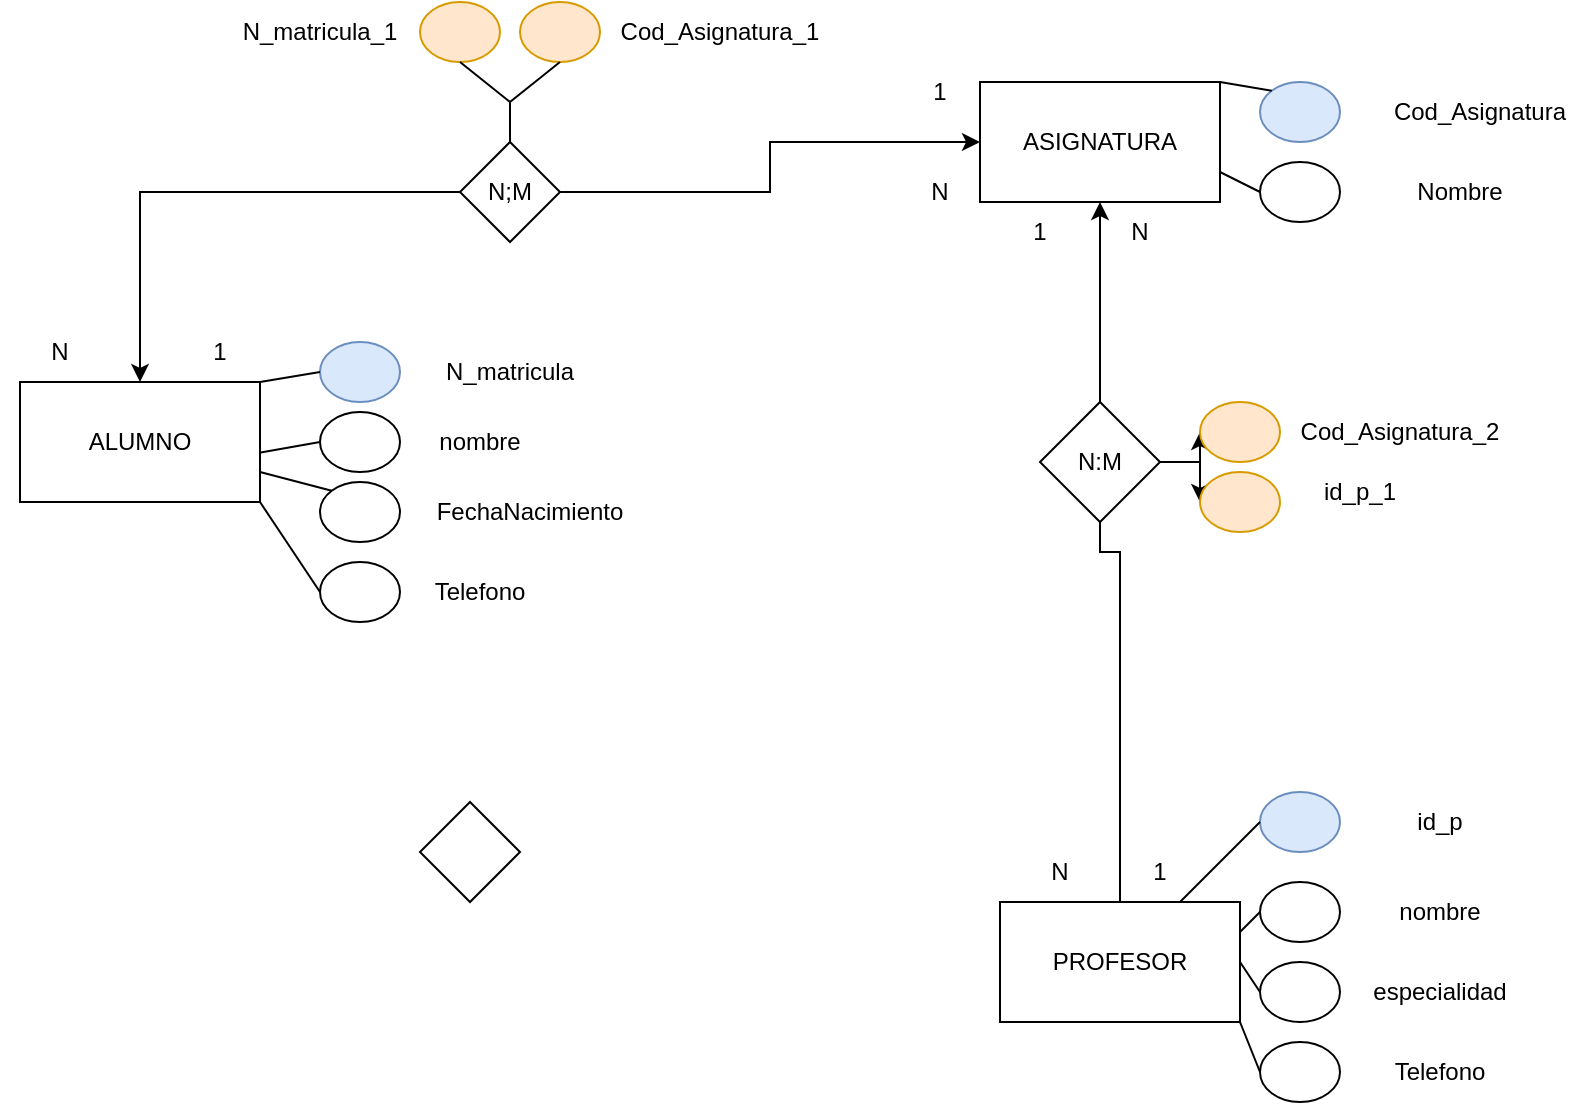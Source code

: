 <mxfile version="21.1.8" type="github">
  <diagram name="Página-1" id="rTqkzJXF_m19JA-Yj2oA">
    <mxGraphModel dx="1434" dy="764" grid="1" gridSize="10" guides="1" tooltips="1" connect="1" arrows="1" fold="1" page="1" pageScale="1" pageWidth="827" pageHeight="1169" math="0" shadow="0">
      <root>
        <mxCell id="0" />
        <mxCell id="1" parent="0" />
        <mxCell id="D4sKlb71vW9CPGGV01LX-1" value="&lt;font style=&quot;vertical-align: inherit;&quot;&gt;&lt;font style=&quot;vertical-align: inherit;&quot;&gt;ASIGNATURA&lt;/font&gt;&lt;/font&gt;" style="rounded=0;whiteSpace=wrap;html=1;" parent="1" vertex="1">
          <mxGeometry x="520" y="40" width="120" height="60" as="geometry" />
        </mxCell>
        <mxCell id="D4sKlb71vW9CPGGV01LX-2" value="&lt;font style=&quot;vertical-align: inherit;&quot;&gt;&lt;font style=&quot;vertical-align: inherit;&quot;&gt;ALUMNO&lt;/font&gt;&lt;/font&gt;" style="rounded=0;whiteSpace=wrap;html=1;" parent="1" vertex="1">
          <mxGeometry x="40" y="190" width="120" height="60" as="geometry" />
        </mxCell>
        <mxCell id="bykPYJzqHaIN1URw1rTb-26" style="edgeStyle=orthogonalEdgeStyle;rounded=0;orthogonalLoop=1;jettySize=auto;html=1;entryX=0.5;entryY=1;entryDx=0;entryDy=0;" edge="1" parent="1" source="D4sKlb71vW9CPGGV01LX-3" target="D4sKlb71vW9CPGGV01LX-1">
          <mxGeometry relative="1" as="geometry" />
        </mxCell>
        <mxCell id="D4sKlb71vW9CPGGV01LX-3" value="&lt;font style=&quot;vertical-align: inherit;&quot;&gt;&lt;font style=&quot;vertical-align: inherit;&quot;&gt;PROFESOR&lt;br&gt;&lt;/font&gt;&lt;/font&gt;" style="rounded=0;whiteSpace=wrap;html=1;" parent="1" vertex="1">
          <mxGeometry x="530" y="450" width="120" height="60" as="geometry" />
        </mxCell>
        <mxCell id="D4sKlb71vW9CPGGV01LX-4" value="" style="rhombus;whiteSpace=wrap;html=1;" parent="1" vertex="1">
          <mxGeometry x="240" y="400" width="50" height="50" as="geometry" />
        </mxCell>
        <mxCell id="D4sKlb71vW9CPGGV01LX-6" value="" style="ellipse;whiteSpace=wrap;html=1;fillColor=#dae8fc;strokeColor=#6c8ebf;" parent="1" vertex="1">
          <mxGeometry x="190" y="170" width="40" height="30" as="geometry" />
        </mxCell>
        <mxCell id="D4sKlb71vW9CPGGV01LX-7" value="" style="ellipse;whiteSpace=wrap;html=1;fillStyle=solid;" parent="1" vertex="1">
          <mxGeometry x="190" y="205" width="40" height="30" as="geometry" />
        </mxCell>
        <mxCell id="D4sKlb71vW9CPGGV01LX-8" value="" style="ellipse;whiteSpace=wrap;html=1;" parent="1" vertex="1">
          <mxGeometry x="190" y="240" width="40" height="30" as="geometry" />
        </mxCell>
        <mxCell id="D4sKlb71vW9CPGGV01LX-9" value="" style="ellipse;whiteSpace=wrap;html=1;" parent="1" vertex="1">
          <mxGeometry x="190" y="280" width="40" height="30" as="geometry" />
        </mxCell>
        <mxCell id="D4sKlb71vW9CPGGV01LX-10" value="&lt;font style=&quot;vertical-align: inherit;&quot;&gt;&lt;font style=&quot;vertical-align: inherit;&quot;&gt;N_matricula_1&lt;/font&gt;&lt;/font&gt;" style="text;html=1;strokeColor=none;fillColor=none;align=center;verticalAlign=middle;whiteSpace=wrap;rounded=0;" parent="1" vertex="1">
          <mxGeometry x="160" width="60" height="30" as="geometry" />
        </mxCell>
        <mxCell id="D4sKlb71vW9CPGGV01LX-11" value="&lt;font style=&quot;vertical-align: inherit;&quot;&gt;&lt;font style=&quot;vertical-align: inherit;&quot;&gt;nombre&lt;/font&gt;&lt;/font&gt;" style="text;html=1;strokeColor=none;fillColor=none;align=center;verticalAlign=middle;whiteSpace=wrap;rounded=0;" parent="1" vertex="1">
          <mxGeometry x="240" y="205" width="60" height="30" as="geometry" />
        </mxCell>
        <mxCell id="D4sKlb71vW9CPGGV01LX-12" value="&lt;font style=&quot;vertical-align: inherit;&quot;&gt;&lt;font style=&quot;vertical-align: inherit;&quot;&gt;FechaNacimiento&lt;/font&gt;&lt;/font&gt;" style="text;html=1;strokeColor=none;fillColor=none;align=center;verticalAlign=middle;whiteSpace=wrap;rounded=0;" parent="1" vertex="1">
          <mxGeometry x="240" y="240" width="110" height="30" as="geometry" />
        </mxCell>
        <mxCell id="D4sKlb71vW9CPGGV01LX-13" value="&lt;font style=&quot;vertical-align: inherit;&quot;&gt;&lt;font style=&quot;vertical-align: inherit;&quot;&gt;Telefono&lt;/font&gt;&lt;/font&gt;" style="text;html=1;strokeColor=none;fillColor=none;align=center;verticalAlign=middle;whiteSpace=wrap;rounded=0;" parent="1" vertex="1">
          <mxGeometry x="240" y="280" width="60" height="30" as="geometry" />
        </mxCell>
        <mxCell id="D4sKlb71vW9CPGGV01LX-14" value="" style="ellipse;whiteSpace=wrap;html=1;fillColor=#dae8fc;strokeColor=#6c8ebf;" parent="1" vertex="1">
          <mxGeometry x="660" y="40" width="40" height="30" as="geometry" />
        </mxCell>
        <mxCell id="D4sKlb71vW9CPGGV01LX-15" value="" style="ellipse;whiteSpace=wrap;html=1;" parent="1" vertex="1">
          <mxGeometry x="660" y="80" width="40" height="30" as="geometry" />
        </mxCell>
        <mxCell id="D4sKlb71vW9CPGGV01LX-16" value="&lt;font style=&quot;vertical-align: inherit;&quot;&gt;&lt;font style=&quot;vertical-align: inherit;&quot;&gt;Cod_Asignatura_2&lt;/font&gt;&lt;/font&gt;" style="text;html=1;strokeColor=none;fillColor=none;align=center;verticalAlign=middle;whiteSpace=wrap;rounded=0;" parent="1" vertex="1">
          <mxGeometry x="680" y="200" width="100" height="30" as="geometry" />
        </mxCell>
        <mxCell id="D4sKlb71vW9CPGGV01LX-17" value="&lt;font style=&quot;vertical-align: inherit;&quot;&gt;&lt;font style=&quot;vertical-align: inherit;&quot;&gt;Nombre&lt;/font&gt;&lt;/font&gt;" style="text;html=1;strokeColor=none;fillColor=none;align=center;verticalAlign=middle;whiteSpace=wrap;rounded=0;" parent="1" vertex="1">
          <mxGeometry x="730" y="80" width="60" height="30" as="geometry" />
        </mxCell>
        <mxCell id="D4sKlb71vW9CPGGV01LX-19" value="&lt;font style=&quot;vertical-align: inherit;&quot;&gt;&lt;font style=&quot;vertical-align: inherit;&quot;&gt;id_p&lt;/font&gt;&lt;/font&gt;" style="text;html=1;strokeColor=none;fillColor=none;align=center;verticalAlign=middle;whiteSpace=wrap;rounded=0;" parent="1" vertex="1">
          <mxGeometry x="720" y="395" width="60" height="30" as="geometry" />
        </mxCell>
        <mxCell id="D4sKlb71vW9CPGGV01LX-20" value="&lt;font style=&quot;vertical-align: inherit;&quot;&gt;&lt;font style=&quot;vertical-align: inherit;&quot;&gt;nombre&lt;/font&gt;&lt;/font&gt;" style="text;html=1;strokeColor=none;fillColor=none;align=center;verticalAlign=middle;whiteSpace=wrap;rounded=0;" parent="1" vertex="1">
          <mxGeometry x="720" y="440" width="60" height="30" as="geometry" />
        </mxCell>
        <mxCell id="D4sKlb71vW9CPGGV01LX-21" value="&lt;font style=&quot;vertical-align: inherit;&quot;&gt;&lt;font style=&quot;vertical-align: inherit;&quot;&gt;especialidad&lt;/font&gt;&lt;/font&gt;" style="text;html=1;strokeColor=none;fillColor=none;align=center;verticalAlign=middle;whiteSpace=wrap;rounded=0;" parent="1" vertex="1">
          <mxGeometry x="720" y="480" width="60" height="30" as="geometry" />
        </mxCell>
        <mxCell id="D4sKlb71vW9CPGGV01LX-22" value="&lt;font style=&quot;vertical-align: inherit;&quot;&gt;&lt;font style=&quot;vertical-align: inherit;&quot;&gt;Telefono&lt;/font&gt;&lt;/font&gt;" style="text;html=1;strokeColor=none;fillColor=none;align=center;verticalAlign=middle;whiteSpace=wrap;rounded=0;" parent="1" vertex="1">
          <mxGeometry x="720" y="520" width="60" height="30" as="geometry" />
        </mxCell>
        <mxCell id="D4sKlb71vW9CPGGV01LX-23" value="" style="ellipse;whiteSpace=wrap;html=1;fillColor=#dae8fc;strokeColor=#6c8ebf;" parent="1" vertex="1">
          <mxGeometry x="660" y="395" width="40" height="30" as="geometry" />
        </mxCell>
        <mxCell id="D4sKlb71vW9CPGGV01LX-24" value="" style="ellipse;whiteSpace=wrap;html=1;" parent="1" vertex="1">
          <mxGeometry x="660" y="440" width="40" height="30" as="geometry" />
        </mxCell>
        <mxCell id="D4sKlb71vW9CPGGV01LX-25" value="" style="ellipse;whiteSpace=wrap;html=1;" parent="1" vertex="1">
          <mxGeometry x="660" y="480" width="40" height="30" as="geometry" />
        </mxCell>
        <mxCell id="D4sKlb71vW9CPGGV01LX-26" value="" style="ellipse;whiteSpace=wrap;html=1;" parent="1" vertex="1">
          <mxGeometry x="660" y="520" width="40" height="30" as="geometry" />
        </mxCell>
        <mxCell id="D4sKlb71vW9CPGGV01LX-27" value="" style="endArrow=none;html=1;rounded=0;exitX=0.75;exitY=0;exitDx=0;exitDy=0;entryX=0;entryY=0.5;entryDx=0;entryDy=0;" parent="1" source="D4sKlb71vW9CPGGV01LX-3" target="D4sKlb71vW9CPGGV01LX-23" edge="1">
          <mxGeometry width="50" height="50" relative="1" as="geometry">
            <mxPoint x="390" y="400" as="sourcePoint" />
            <mxPoint x="440" y="350" as="targetPoint" />
          </mxGeometry>
        </mxCell>
        <mxCell id="D4sKlb71vW9CPGGV01LX-28" value="" style="endArrow=none;html=1;rounded=0;entryX=0;entryY=0.5;entryDx=0;entryDy=0;exitX=1;exitY=0.25;exitDx=0;exitDy=0;" parent="1" source="D4sKlb71vW9CPGGV01LX-3" target="D4sKlb71vW9CPGGV01LX-24" edge="1">
          <mxGeometry width="50" height="50" relative="1" as="geometry">
            <mxPoint x="640" y="470" as="sourcePoint" />
            <mxPoint x="670" y="420" as="targetPoint" />
          </mxGeometry>
        </mxCell>
        <mxCell id="D4sKlb71vW9CPGGV01LX-29" value="" style="endArrow=none;html=1;rounded=0;exitX=1;exitY=0.5;exitDx=0;exitDy=0;entryX=0;entryY=0.5;entryDx=0;entryDy=0;" parent="1" source="D4sKlb71vW9CPGGV01LX-3" target="D4sKlb71vW9CPGGV01LX-25" edge="1">
          <mxGeometry width="50" height="50" relative="1" as="geometry">
            <mxPoint x="640" y="470" as="sourcePoint" />
            <mxPoint x="680" y="430" as="targetPoint" />
          </mxGeometry>
        </mxCell>
        <mxCell id="D4sKlb71vW9CPGGV01LX-30" value="" style="endArrow=none;html=1;rounded=0;exitX=1;exitY=1;exitDx=0;exitDy=0;entryX=0;entryY=0.5;entryDx=0;entryDy=0;" parent="1" source="D4sKlb71vW9CPGGV01LX-3" target="D4sKlb71vW9CPGGV01LX-26" edge="1">
          <mxGeometry width="50" height="50" relative="1" as="geometry">
            <mxPoint x="650" y="480" as="sourcePoint" />
            <mxPoint x="690" y="440" as="targetPoint" />
          </mxGeometry>
        </mxCell>
        <mxCell id="D4sKlb71vW9CPGGV01LX-31" value="" style="endArrow=none;html=1;rounded=0;exitX=1;exitY=0;exitDx=0;exitDy=0;entryX=0;entryY=0;entryDx=0;entryDy=0;" parent="1" source="D4sKlb71vW9CPGGV01LX-1" target="D4sKlb71vW9CPGGV01LX-14" edge="1">
          <mxGeometry width="50" height="50" relative="1" as="geometry">
            <mxPoint x="640" y="50" as="sourcePoint" />
            <mxPoint x="690" as="targetPoint" />
          </mxGeometry>
        </mxCell>
        <mxCell id="D4sKlb71vW9CPGGV01LX-32" value="" style="endArrow=none;html=1;rounded=0;entryX=0;entryY=0.5;entryDx=0;entryDy=0;exitX=1;exitY=0.75;exitDx=0;exitDy=0;" parent="1" source="D4sKlb71vW9CPGGV01LX-1" target="D4sKlb71vW9CPGGV01LX-15" edge="1">
          <mxGeometry width="50" height="50" relative="1" as="geometry">
            <mxPoint x="640" y="100" as="sourcePoint" />
            <mxPoint x="690" y="50" as="targetPoint" />
          </mxGeometry>
        </mxCell>
        <mxCell id="D4sKlb71vW9CPGGV01LX-33" value="" style="endArrow=none;html=1;rounded=0;entryX=0;entryY=0.5;entryDx=0;entryDy=0;exitX=0.997;exitY=0.589;exitDx=0;exitDy=0;exitPerimeter=0;" parent="1" source="D4sKlb71vW9CPGGV01LX-2" target="D4sKlb71vW9CPGGV01LX-7" edge="1">
          <mxGeometry width="50" height="50" relative="1" as="geometry">
            <mxPoint x="160" y="240" as="sourcePoint" />
            <mxPoint x="210" y="190" as="targetPoint" />
          </mxGeometry>
        </mxCell>
        <mxCell id="D4sKlb71vW9CPGGV01LX-34" value="" style="endArrow=none;html=1;rounded=0;entryX=0;entryY=0.5;entryDx=0;entryDy=0;exitX=1;exitY=0;exitDx=0;exitDy=0;" parent="1" source="D4sKlb71vW9CPGGV01LX-2" target="D4sKlb71vW9CPGGV01LX-6" edge="1">
          <mxGeometry width="50" height="50" relative="1" as="geometry">
            <mxPoint x="160" y="190" as="sourcePoint" />
            <mxPoint x="190" y="185" as="targetPoint" />
          </mxGeometry>
        </mxCell>
        <mxCell id="D4sKlb71vW9CPGGV01LX-35" value="" style="endArrow=none;html=1;rounded=0;entryX=0;entryY=0;entryDx=0;entryDy=0;exitX=0.997;exitY=0.589;exitDx=0;exitDy=0;exitPerimeter=0;" parent="1" target="D4sKlb71vW9CPGGV01LX-8" edge="1">
          <mxGeometry width="50" height="50" relative="1" as="geometry">
            <mxPoint x="160" y="235" as="sourcePoint" />
            <mxPoint x="190" y="230" as="targetPoint" />
          </mxGeometry>
        </mxCell>
        <mxCell id="D4sKlb71vW9CPGGV01LX-36" value="" style="endArrow=none;html=1;rounded=0;entryX=0;entryY=0.5;entryDx=0;entryDy=0;exitX=1;exitY=1;exitDx=0;exitDy=0;" parent="1" source="D4sKlb71vW9CPGGV01LX-2" target="D4sKlb71vW9CPGGV01LX-9" edge="1">
          <mxGeometry width="50" height="50" relative="1" as="geometry">
            <mxPoint x="160" y="245" as="sourcePoint" />
            <mxPoint x="190" y="240" as="targetPoint" />
          </mxGeometry>
        </mxCell>
        <mxCell id="bykPYJzqHaIN1URw1rTb-2" value="1" style="text;html=1;strokeColor=none;fillColor=none;align=center;verticalAlign=middle;whiteSpace=wrap;rounded=0;" vertex="1" parent="1">
          <mxGeometry x="110" y="160" width="60" height="30" as="geometry" />
        </mxCell>
        <mxCell id="bykPYJzqHaIN1URw1rTb-5" value="N" style="text;html=1;strokeColor=none;fillColor=none;align=center;verticalAlign=middle;whiteSpace=wrap;rounded=0;" vertex="1" parent="1">
          <mxGeometry x="470" y="80" width="60" height="30" as="geometry" />
        </mxCell>
        <mxCell id="bykPYJzqHaIN1URw1rTb-6" value="1" style="text;html=1;strokeColor=none;fillColor=none;align=center;verticalAlign=middle;whiteSpace=wrap;rounded=0;" vertex="1" parent="1">
          <mxGeometry x="470" y="30" width="60" height="30" as="geometry" />
        </mxCell>
        <mxCell id="bykPYJzqHaIN1URw1rTb-7" value="N" style="text;html=1;strokeColor=none;fillColor=none;align=center;verticalAlign=middle;whiteSpace=wrap;rounded=0;" vertex="1" parent="1">
          <mxGeometry x="30" y="160" width="60" height="30" as="geometry" />
        </mxCell>
        <mxCell id="bykPYJzqHaIN1URw1rTb-15" style="edgeStyle=orthogonalEdgeStyle;rounded=0;orthogonalLoop=1;jettySize=auto;html=1;entryX=0.5;entryY=0;entryDx=0;entryDy=0;" edge="1" parent="1" source="D4sKlb71vW9CPGGV01LX-5" target="D4sKlb71vW9CPGGV01LX-2">
          <mxGeometry relative="1" as="geometry" />
        </mxCell>
        <mxCell id="bykPYJzqHaIN1URw1rTb-16" style="edgeStyle=orthogonalEdgeStyle;rounded=0;orthogonalLoop=1;jettySize=auto;html=1;entryX=0;entryY=0.5;entryDx=0;entryDy=0;" edge="1" parent="1" source="D4sKlb71vW9CPGGV01LX-5" target="D4sKlb71vW9CPGGV01LX-1">
          <mxGeometry relative="1" as="geometry" />
        </mxCell>
        <mxCell id="D4sKlb71vW9CPGGV01LX-5" value="N;M" style="rhombus;whiteSpace=wrap;html=1;" parent="1" vertex="1">
          <mxGeometry x="260" y="70" width="50" height="50" as="geometry" />
        </mxCell>
        <mxCell id="bykPYJzqHaIN1URw1rTb-18" value="" style="ellipse;whiteSpace=wrap;html=1;fillStyle=auto;fillColor=#ffe6cc;strokeColor=#d79b00;" vertex="1" parent="1">
          <mxGeometry x="240" width="40" height="30" as="geometry" />
        </mxCell>
        <mxCell id="bykPYJzqHaIN1URw1rTb-19" value="" style="ellipse;whiteSpace=wrap;html=1;fillColor=#ffe6cc;strokeColor=#d79b00;" vertex="1" parent="1">
          <mxGeometry x="290" width="40" height="30" as="geometry" />
        </mxCell>
        <mxCell id="bykPYJzqHaIN1URw1rTb-21" value="" style="endArrow=none;html=1;rounded=0;exitX=0.5;exitY=0;exitDx=0;exitDy=0;entryX=0.5;entryY=1;entryDx=0;entryDy=0;" edge="1" parent="1" source="D4sKlb71vW9CPGGV01LX-5" target="bykPYJzqHaIN1URw1rTb-18">
          <mxGeometry width="50" height="50" relative="1" as="geometry">
            <mxPoint x="290" y="160" as="sourcePoint" />
            <mxPoint x="340" y="110" as="targetPoint" />
            <Array as="points">
              <mxPoint x="285" y="50" />
            </Array>
          </mxGeometry>
        </mxCell>
        <mxCell id="bykPYJzqHaIN1URw1rTb-22" value="" style="endArrow=none;html=1;rounded=0;exitX=0.5;exitY=0;exitDx=0;exitDy=0;entryX=0.5;entryY=1;entryDx=0;entryDy=0;" edge="1" parent="1" source="D4sKlb71vW9CPGGV01LX-5" target="bykPYJzqHaIN1URw1rTb-19">
          <mxGeometry width="50" height="50" relative="1" as="geometry">
            <mxPoint x="290" y="50" as="sourcePoint" />
            <mxPoint x="340" y="110" as="targetPoint" />
            <Array as="points">
              <mxPoint x="285" y="50" />
            </Array>
          </mxGeometry>
        </mxCell>
        <mxCell id="bykPYJzqHaIN1URw1rTb-24" value="&lt;font style=&quot;vertical-align: inherit;&quot;&gt;&lt;font style=&quot;vertical-align: inherit;&quot;&gt;N_matricula&lt;/font&gt;&lt;/font&gt;" style="text;html=1;strokeColor=none;fillColor=none;align=center;verticalAlign=middle;whiteSpace=wrap;rounded=0;" vertex="1" parent="1">
          <mxGeometry x="255" y="170" width="60" height="30" as="geometry" />
        </mxCell>
        <mxCell id="bykPYJzqHaIN1URw1rTb-25" value="&lt;font style=&quot;vertical-align: inherit;&quot;&gt;&lt;font style=&quot;vertical-align: inherit;&quot;&gt;Cod_Asignatura_1&lt;/font&gt;&lt;/font&gt;" style="text;html=1;strokeColor=none;fillColor=none;align=center;verticalAlign=middle;whiteSpace=wrap;rounded=0;" vertex="1" parent="1">
          <mxGeometry x="340" width="100" height="30" as="geometry" />
        </mxCell>
        <mxCell id="bykPYJzqHaIN1URw1rTb-35" style="edgeStyle=orthogonalEdgeStyle;rounded=0;orthogonalLoop=1;jettySize=auto;html=1;entryX=0;entryY=0.5;entryDx=0;entryDy=0;" edge="1" parent="1" source="bykPYJzqHaIN1URw1rTb-27" target="bykPYJzqHaIN1URw1rTb-32">
          <mxGeometry relative="1" as="geometry" />
        </mxCell>
        <mxCell id="bykPYJzqHaIN1URw1rTb-36" style="edgeStyle=orthogonalEdgeStyle;rounded=0;orthogonalLoop=1;jettySize=auto;html=1;" edge="1" parent="1" source="bykPYJzqHaIN1URw1rTb-27" target="bykPYJzqHaIN1URw1rTb-33">
          <mxGeometry relative="1" as="geometry" />
        </mxCell>
        <mxCell id="bykPYJzqHaIN1URw1rTb-27" value="N:M" style="rhombus;whiteSpace=wrap;html=1;" vertex="1" parent="1">
          <mxGeometry x="550" y="200" width="60" height="60" as="geometry" />
        </mxCell>
        <mxCell id="bykPYJzqHaIN1URw1rTb-28" value="1" style="text;html=1;strokeColor=none;fillColor=none;align=center;verticalAlign=middle;whiteSpace=wrap;rounded=0;" vertex="1" parent="1">
          <mxGeometry x="580" y="420" width="60" height="30" as="geometry" />
        </mxCell>
        <mxCell id="bykPYJzqHaIN1URw1rTb-29" value="N" style="text;html=1;strokeColor=none;fillColor=none;align=center;verticalAlign=middle;whiteSpace=wrap;rounded=0;" vertex="1" parent="1">
          <mxGeometry x="570" y="100" width="60" height="30" as="geometry" />
        </mxCell>
        <mxCell id="bykPYJzqHaIN1URw1rTb-30" value="1" style="text;html=1;strokeColor=none;fillColor=none;align=center;verticalAlign=middle;whiteSpace=wrap;rounded=0;" vertex="1" parent="1">
          <mxGeometry x="520" y="100" width="60" height="30" as="geometry" />
        </mxCell>
        <mxCell id="bykPYJzqHaIN1URw1rTb-31" value="N" style="text;html=1;strokeColor=none;fillColor=none;align=center;verticalAlign=middle;whiteSpace=wrap;rounded=0;" vertex="1" parent="1">
          <mxGeometry x="530" y="420" width="60" height="30" as="geometry" />
        </mxCell>
        <mxCell id="bykPYJzqHaIN1URw1rTb-32" value="" style="ellipse;whiteSpace=wrap;html=1;fillColor=#ffe6cc;strokeColor=#d79b00;" vertex="1" parent="1">
          <mxGeometry x="630" y="200" width="40" height="30" as="geometry" />
        </mxCell>
        <mxCell id="bykPYJzqHaIN1URw1rTb-33" value="" style="ellipse;whiteSpace=wrap;html=1;fillColor=#ffe6cc;strokeColor=#d79b00;" vertex="1" parent="1">
          <mxGeometry x="630" y="235" width="40" height="30" as="geometry" />
        </mxCell>
        <mxCell id="bykPYJzqHaIN1URw1rTb-34" value="&lt;font style=&quot;vertical-align: inherit;&quot;&gt;&lt;font style=&quot;vertical-align: inherit;&quot;&gt;id_p_1&lt;/font&gt;&lt;/font&gt;" style="text;html=1;strokeColor=none;fillColor=none;align=center;verticalAlign=middle;whiteSpace=wrap;rounded=0;" vertex="1" parent="1">
          <mxGeometry x="680" y="230" width="60" height="30" as="geometry" />
        </mxCell>
        <mxCell id="bykPYJzqHaIN1URw1rTb-37" value="&lt;font style=&quot;vertical-align: inherit;&quot;&gt;&lt;font style=&quot;vertical-align: inherit;&quot;&gt;Cod_Asignatura&lt;/font&gt;&lt;/font&gt;" style="text;html=1;strokeColor=none;fillColor=none;align=center;verticalAlign=middle;whiteSpace=wrap;rounded=0;" vertex="1" parent="1">
          <mxGeometry x="720" y="40" width="100" height="30" as="geometry" />
        </mxCell>
      </root>
    </mxGraphModel>
  </diagram>
</mxfile>
